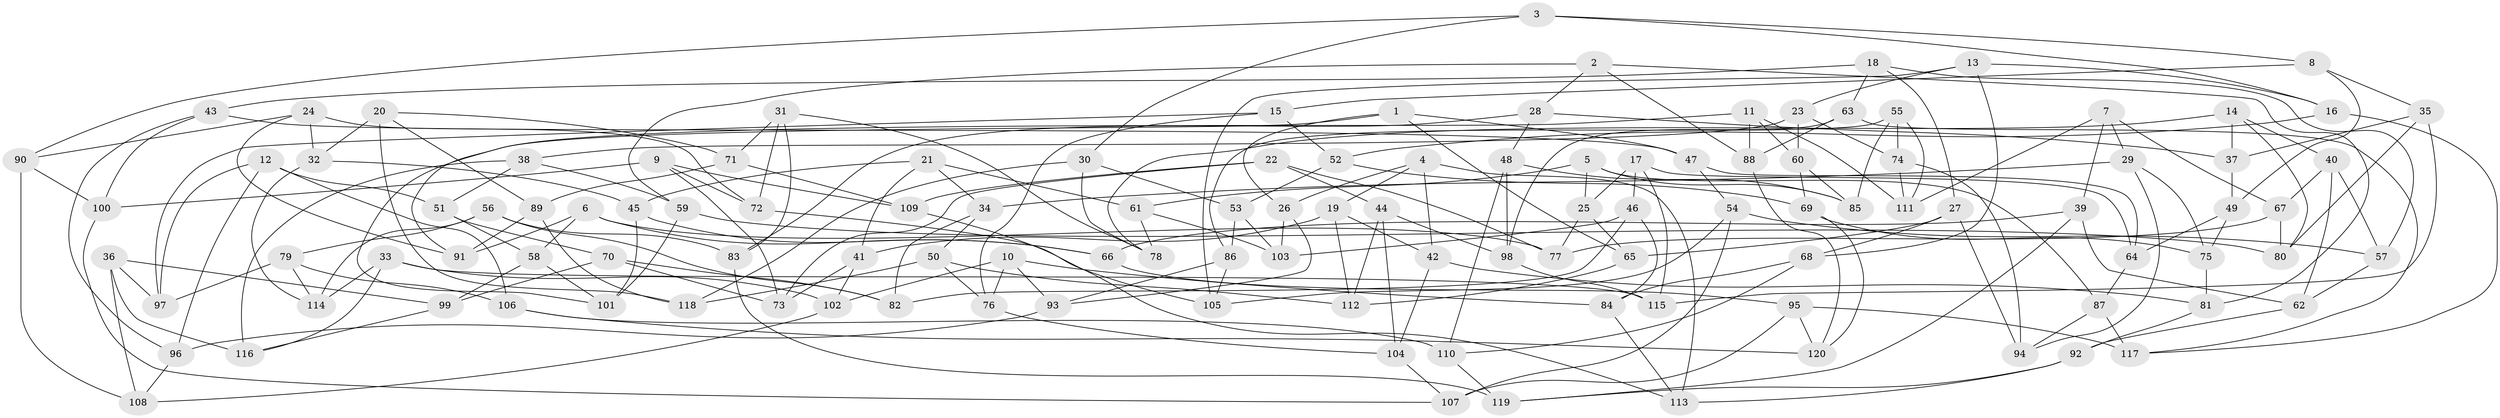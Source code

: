 // Generated by graph-tools (version 1.1) at 2025/38/03/09/25 02:38:00]
// undirected, 120 vertices, 240 edges
graph export_dot {
graph [start="1"]
  node [color=gray90,style=filled];
  1;
  2;
  3;
  4;
  5;
  6;
  7;
  8;
  9;
  10;
  11;
  12;
  13;
  14;
  15;
  16;
  17;
  18;
  19;
  20;
  21;
  22;
  23;
  24;
  25;
  26;
  27;
  28;
  29;
  30;
  31;
  32;
  33;
  34;
  35;
  36;
  37;
  38;
  39;
  40;
  41;
  42;
  43;
  44;
  45;
  46;
  47;
  48;
  49;
  50;
  51;
  52;
  53;
  54;
  55;
  56;
  57;
  58;
  59;
  60;
  61;
  62;
  63;
  64;
  65;
  66;
  67;
  68;
  69;
  70;
  71;
  72;
  73;
  74;
  75;
  76;
  77;
  78;
  79;
  80;
  81;
  82;
  83;
  84;
  85;
  86;
  87;
  88;
  89;
  90;
  91;
  92;
  93;
  94;
  95;
  96;
  97;
  98;
  99;
  100;
  101;
  102;
  103;
  104;
  105;
  106;
  107;
  108;
  109;
  110;
  111;
  112;
  113;
  114;
  115;
  116;
  117;
  118;
  119;
  120;
  1 -- 26;
  1 -- 65;
  1 -- 91;
  1 -- 47;
  2 -- 88;
  2 -- 59;
  2 -- 28;
  2 -- 81;
  3 -- 8;
  3 -- 90;
  3 -- 30;
  3 -- 16;
  4 -- 113;
  4 -- 42;
  4 -- 19;
  4 -- 26;
  5 -- 25;
  5 -- 85;
  5 -- 87;
  5 -- 61;
  6 -- 77;
  6 -- 91;
  6 -- 66;
  6 -- 58;
  7 -- 29;
  7 -- 111;
  7 -- 67;
  7 -- 39;
  8 -- 15;
  8 -- 49;
  8 -- 35;
  9 -- 73;
  9 -- 109;
  9 -- 100;
  9 -- 72;
  10 -- 93;
  10 -- 102;
  10 -- 76;
  10 -- 84;
  11 -- 88;
  11 -- 101;
  11 -- 60;
  11 -- 111;
  12 -- 51;
  12 -- 96;
  12 -- 106;
  12 -- 97;
  13 -- 23;
  13 -- 68;
  13 -- 105;
  13 -- 16;
  14 -- 78;
  14 -- 40;
  14 -- 37;
  14 -- 80;
  15 -- 97;
  15 -- 76;
  15 -- 52;
  16 -- 52;
  16 -- 117;
  17 -- 115;
  17 -- 25;
  17 -- 64;
  17 -- 46;
  18 -- 57;
  18 -- 63;
  18 -- 27;
  18 -- 43;
  19 -- 41;
  19 -- 112;
  19 -- 42;
  20 -- 71;
  20 -- 32;
  20 -- 118;
  20 -- 89;
  21 -- 45;
  21 -- 41;
  21 -- 61;
  21 -- 34;
  22 -- 77;
  22 -- 109;
  22 -- 73;
  22 -- 44;
  23 -- 60;
  23 -- 38;
  23 -- 74;
  24 -- 72;
  24 -- 90;
  24 -- 91;
  24 -- 32;
  25 -- 77;
  25 -- 65;
  26 -- 103;
  26 -- 93;
  27 -- 94;
  27 -- 65;
  27 -- 68;
  28 -- 48;
  28 -- 37;
  28 -- 83;
  29 -- 75;
  29 -- 34;
  29 -- 94;
  30 -- 78;
  30 -- 53;
  30 -- 118;
  31 -- 83;
  31 -- 71;
  31 -- 72;
  31 -- 78;
  32 -- 114;
  32 -- 45;
  33 -- 116;
  33 -- 115;
  33 -- 102;
  33 -- 114;
  34 -- 82;
  34 -- 50;
  35 -- 37;
  35 -- 115;
  35 -- 80;
  36 -- 108;
  36 -- 99;
  36 -- 97;
  36 -- 116;
  37 -- 49;
  38 -- 59;
  38 -- 116;
  38 -- 51;
  39 -- 66;
  39 -- 119;
  39 -- 62;
  40 -- 67;
  40 -- 62;
  40 -- 57;
  41 -- 102;
  41 -- 73;
  42 -- 81;
  42 -- 104;
  43 -- 47;
  43 -- 100;
  43 -- 96;
  44 -- 112;
  44 -- 98;
  44 -- 104;
  45 -- 101;
  45 -- 66;
  46 -- 82;
  46 -- 84;
  46 -- 103;
  47 -- 54;
  47 -- 64;
  48 -- 85;
  48 -- 110;
  48 -- 98;
  49 -- 64;
  49 -- 75;
  50 -- 76;
  50 -- 118;
  50 -- 112;
  51 -- 58;
  51 -- 70;
  52 -- 69;
  52 -- 53;
  53 -- 103;
  53 -- 86;
  54 -- 57;
  54 -- 105;
  54 -- 107;
  55 -- 85;
  55 -- 86;
  55 -- 74;
  55 -- 111;
  56 -- 82;
  56 -- 114;
  56 -- 79;
  56 -- 83;
  57 -- 62;
  58 -- 99;
  58 -- 101;
  59 -- 101;
  59 -- 80;
  60 -- 69;
  60 -- 85;
  61 -- 103;
  61 -- 78;
  62 -- 92;
  63 -- 98;
  63 -- 117;
  63 -- 88;
  64 -- 87;
  65 -- 112;
  66 -- 95;
  67 -- 80;
  67 -- 77;
  68 -- 110;
  68 -- 84;
  69 -- 75;
  69 -- 120;
  70 -- 82;
  70 -- 73;
  70 -- 99;
  71 -- 109;
  71 -- 89;
  72 -- 105;
  74 -- 94;
  74 -- 111;
  75 -- 81;
  76 -- 104;
  79 -- 97;
  79 -- 106;
  79 -- 114;
  81 -- 92;
  83 -- 119;
  84 -- 113;
  86 -- 105;
  86 -- 93;
  87 -- 117;
  87 -- 94;
  88 -- 120;
  89 -- 91;
  89 -- 118;
  90 -- 100;
  90 -- 108;
  92 -- 119;
  92 -- 113;
  93 -- 96;
  95 -- 107;
  95 -- 120;
  95 -- 117;
  96 -- 108;
  98 -- 115;
  99 -- 116;
  100 -- 107;
  102 -- 108;
  104 -- 107;
  106 -- 120;
  106 -- 110;
  109 -- 113;
  110 -- 119;
}
